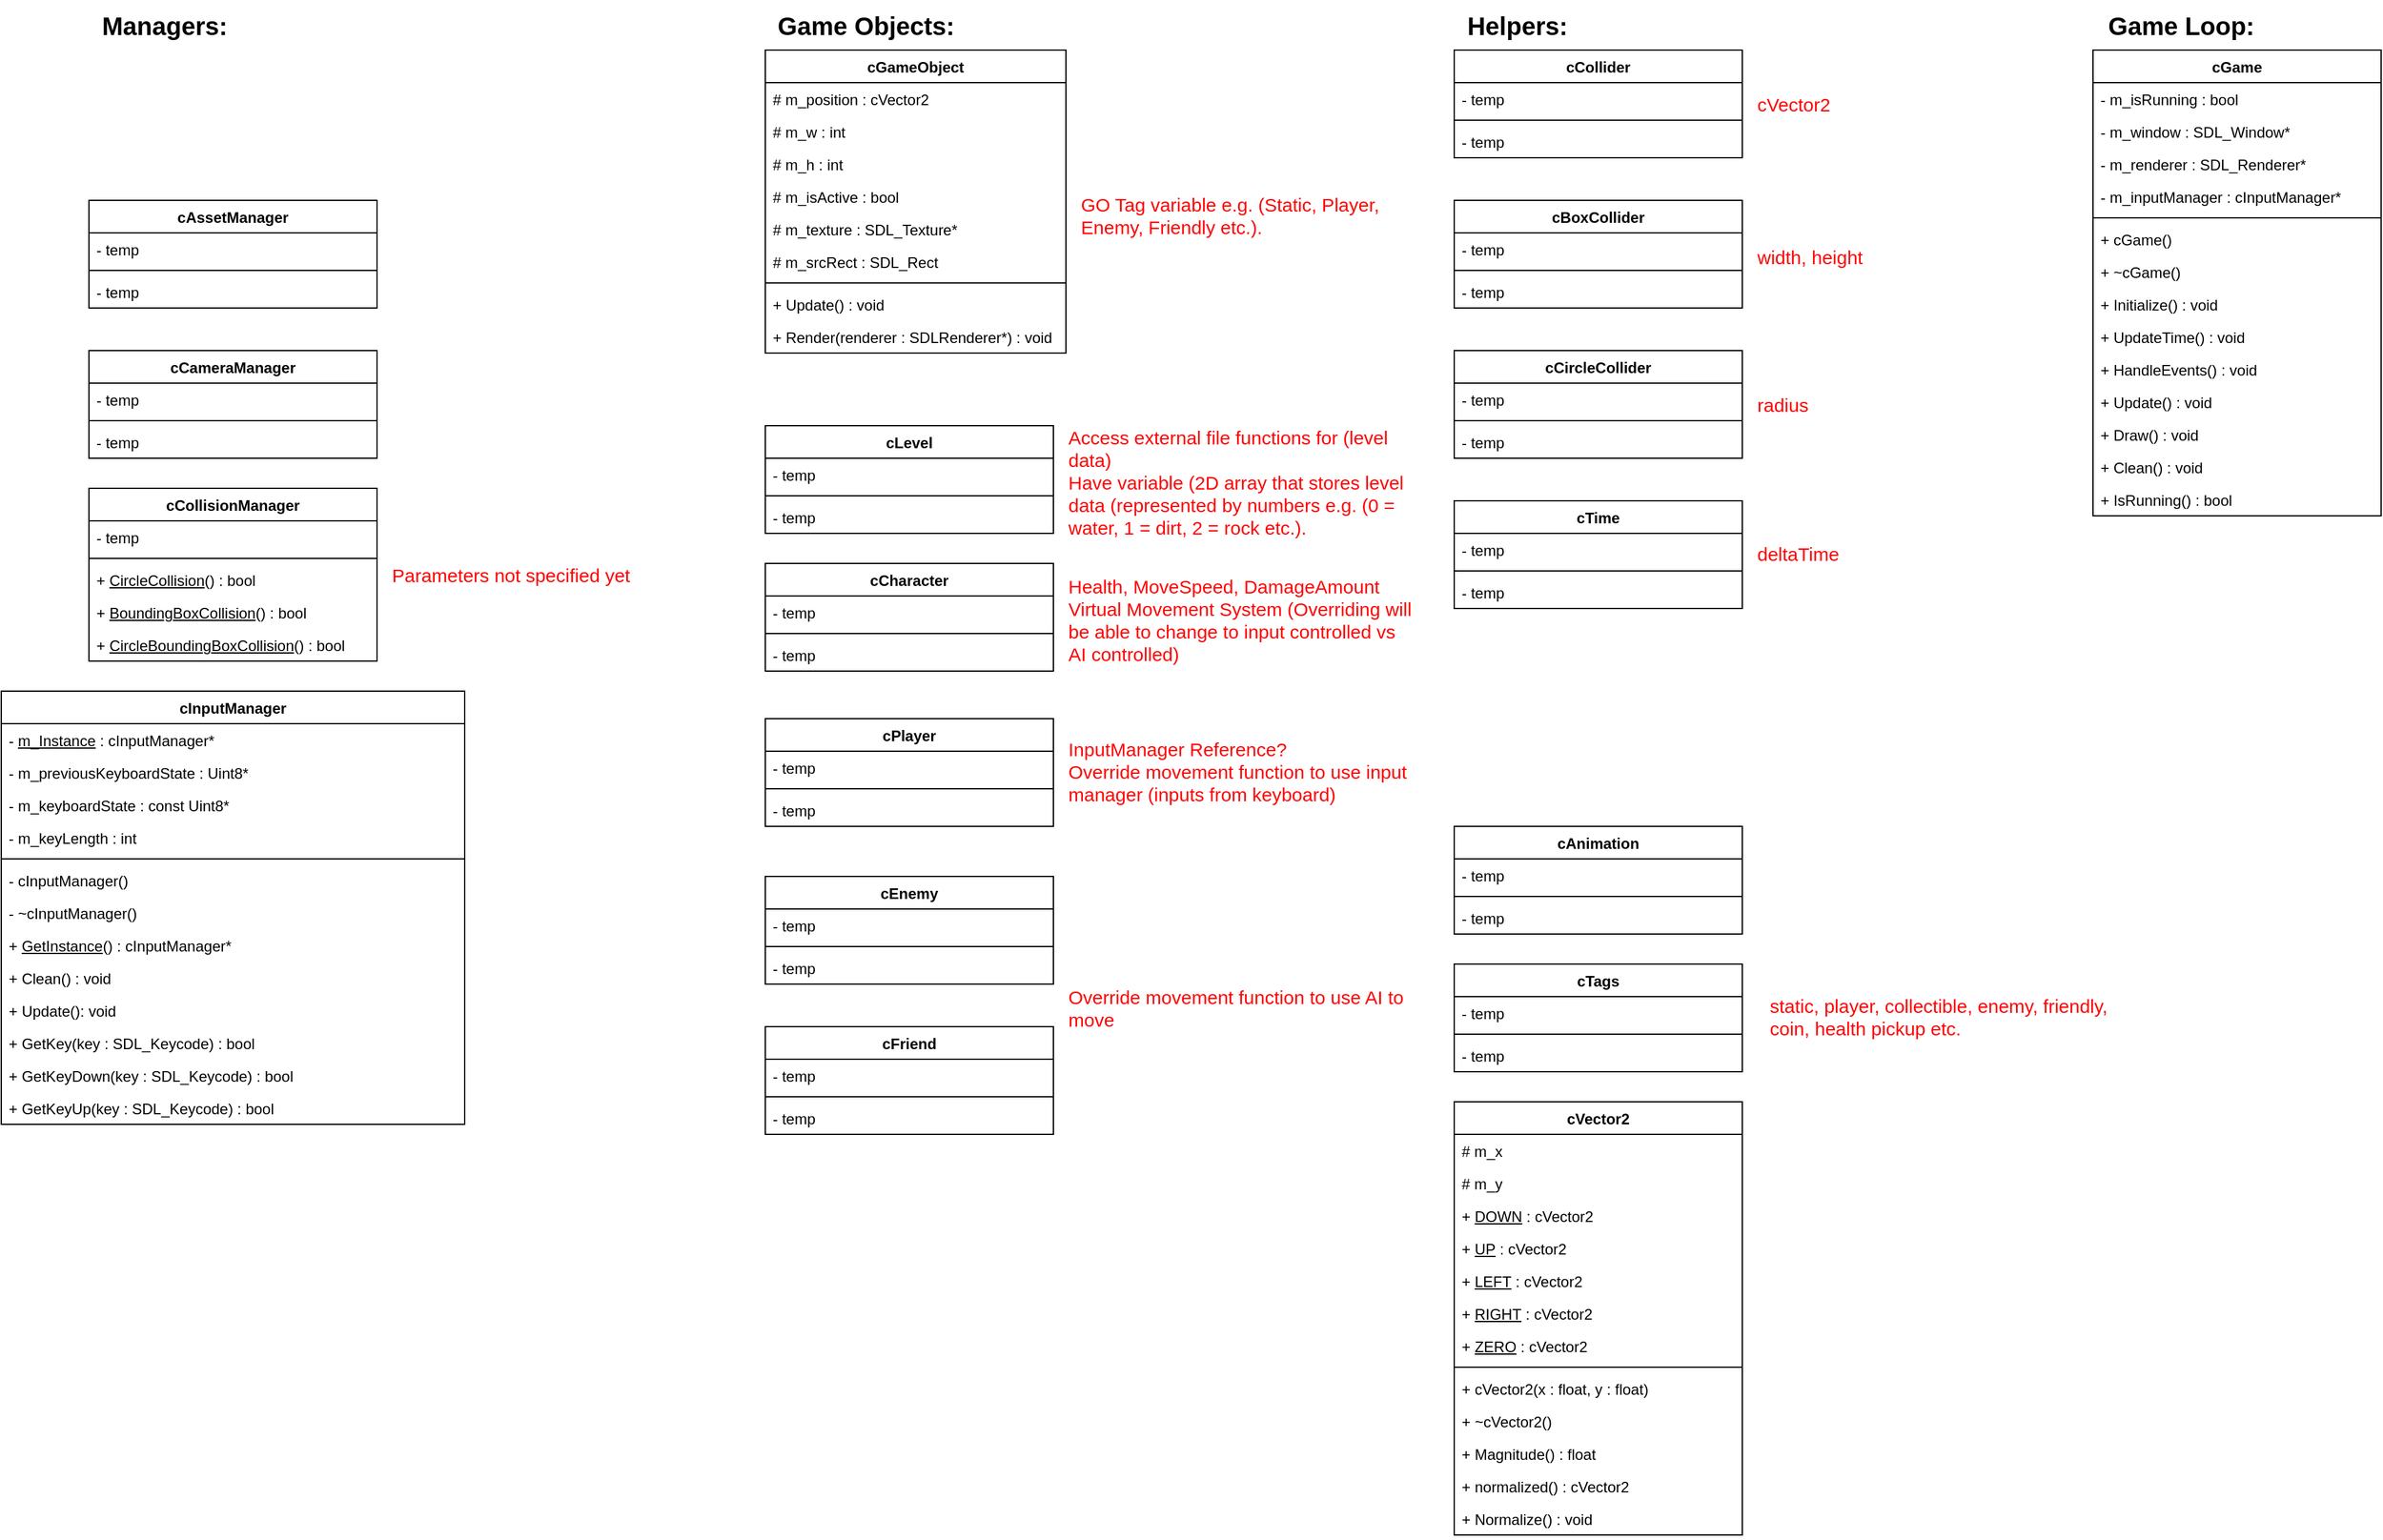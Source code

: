 <mxfile version="22.1.0" type="github">
  <diagram id="1-El4E7-JrEee6S0gWFY" name="Page-1">
    <mxGraphModel dx="1195" dy="663" grid="1" gridSize="10" guides="1" tooltips="1" connect="1" arrows="1" fold="1" page="1" pageScale="1" pageWidth="827" pageHeight="1169" math="0" shadow="0">
      <root>
        <mxCell id="0" />
        <mxCell id="1" parent="0" />
        <mxCell id="ndLOKJd7ozozuO29s9co-1" value="cGame" style="swimlane;fontStyle=1;align=center;verticalAlign=top;childLayout=stackLayout;horizontal=1;startSize=26;horizontalStack=0;resizeParent=1;resizeParentMax=0;resizeLast=0;collapsible=1;marginBottom=0;whiteSpace=wrap;html=1;" parent="1" vertex="1">
          <mxGeometry x="2030" y="720" width="230" height="372" as="geometry" />
        </mxCell>
        <mxCell id="ndLOKJd7ozozuO29s9co-2" value="- m_isRunning : bool" style="text;strokeColor=none;fillColor=none;align=left;verticalAlign=top;spacingLeft=4;spacingRight=4;overflow=hidden;rotatable=0;points=[[0,0.5],[1,0.5]];portConstraint=eastwest;whiteSpace=wrap;html=1;" parent="ndLOKJd7ozozuO29s9co-1" vertex="1">
          <mxGeometry y="26" width="230" height="26" as="geometry" />
        </mxCell>
        <mxCell id="ndLOKJd7ozozuO29s9co-6" value="- m_window : SDL_Window*" style="text;strokeColor=none;fillColor=none;align=left;verticalAlign=top;spacingLeft=4;spacingRight=4;overflow=hidden;rotatable=0;points=[[0,0.5],[1,0.5]];portConstraint=eastwest;whiteSpace=wrap;html=1;" parent="ndLOKJd7ozozuO29s9co-1" vertex="1">
          <mxGeometry y="52" width="230" height="26" as="geometry" />
        </mxCell>
        <mxCell id="sPhPXBdEAtpUB-UTu4pN-1" value="- m_renderer : SDL_Renderer*" style="text;strokeColor=none;fillColor=none;align=left;verticalAlign=top;spacingLeft=4;spacingRight=4;overflow=hidden;rotatable=0;points=[[0,0.5],[1,0.5]];portConstraint=eastwest;whiteSpace=wrap;html=1;" vertex="1" parent="ndLOKJd7ozozuO29s9co-1">
          <mxGeometry y="78" width="230" height="26" as="geometry" />
        </mxCell>
        <mxCell id="ndLOKJd7ozozuO29s9co-7" value="- m_inputManager : cInputManager*" style="text;strokeColor=none;fillColor=none;align=left;verticalAlign=top;spacingLeft=4;spacingRight=4;overflow=hidden;rotatable=0;points=[[0,0.5],[1,0.5]];portConstraint=eastwest;whiteSpace=wrap;html=1;" parent="ndLOKJd7ozozuO29s9co-1" vertex="1">
          <mxGeometry y="104" width="230" height="26" as="geometry" />
        </mxCell>
        <mxCell id="ndLOKJd7ozozuO29s9co-3" value="" style="line;strokeWidth=1;fillColor=none;align=left;verticalAlign=middle;spacingTop=-1;spacingLeft=3;spacingRight=3;rotatable=0;labelPosition=right;points=[];portConstraint=eastwest;strokeColor=inherit;" parent="ndLOKJd7ozozuO29s9co-1" vertex="1">
          <mxGeometry y="130" width="230" height="8" as="geometry" />
        </mxCell>
        <mxCell id="ndLOKJd7ozozuO29s9co-4" value="+ cGame()" style="text;strokeColor=none;fillColor=none;align=left;verticalAlign=top;spacingLeft=4;spacingRight=4;overflow=hidden;rotatable=0;points=[[0,0.5],[1,0.5]];portConstraint=eastwest;whiteSpace=wrap;html=1;" parent="ndLOKJd7ozozuO29s9co-1" vertex="1">
          <mxGeometry y="138" width="230" height="26" as="geometry" />
        </mxCell>
        <mxCell id="ndLOKJd7ozozuO29s9co-8" value="+ ~cGame()" style="text;strokeColor=none;fillColor=none;align=left;verticalAlign=top;spacingLeft=4;spacingRight=4;overflow=hidden;rotatable=0;points=[[0,0.5],[1,0.5]];portConstraint=eastwest;whiteSpace=wrap;html=1;" parent="ndLOKJd7ozozuO29s9co-1" vertex="1">
          <mxGeometry y="164" width="230" height="26" as="geometry" />
        </mxCell>
        <mxCell id="ndLOKJd7ozozuO29s9co-9" value="+ Initialize() : void" style="text;strokeColor=none;fillColor=none;align=left;verticalAlign=top;spacingLeft=4;spacingRight=4;overflow=hidden;rotatable=0;points=[[0,0.5],[1,0.5]];portConstraint=eastwest;whiteSpace=wrap;html=1;" parent="ndLOKJd7ozozuO29s9co-1" vertex="1">
          <mxGeometry y="190" width="230" height="26" as="geometry" />
        </mxCell>
        <mxCell id="ndLOKJd7ozozuO29s9co-34" value="+ UpdateTime() : void" style="text;strokeColor=none;fillColor=none;align=left;verticalAlign=top;spacingLeft=4;spacingRight=4;overflow=hidden;rotatable=0;points=[[0,0.5],[1,0.5]];portConstraint=eastwest;whiteSpace=wrap;html=1;" parent="ndLOKJd7ozozuO29s9co-1" vertex="1">
          <mxGeometry y="216" width="230" height="26" as="geometry" />
        </mxCell>
        <mxCell id="ndLOKJd7ozozuO29s9co-10" value="+ HandleEvents() : void" style="text;strokeColor=none;fillColor=none;align=left;verticalAlign=top;spacingLeft=4;spacingRight=4;overflow=hidden;rotatable=0;points=[[0,0.5],[1,0.5]];portConstraint=eastwest;whiteSpace=wrap;html=1;" parent="ndLOKJd7ozozuO29s9co-1" vertex="1">
          <mxGeometry y="242" width="230" height="26" as="geometry" />
        </mxCell>
        <mxCell id="ndLOKJd7ozozuO29s9co-11" value="+ Update() : void" style="text;strokeColor=none;fillColor=none;align=left;verticalAlign=top;spacingLeft=4;spacingRight=4;overflow=hidden;rotatable=0;points=[[0,0.5],[1,0.5]];portConstraint=eastwest;whiteSpace=wrap;html=1;" parent="ndLOKJd7ozozuO29s9co-1" vertex="1">
          <mxGeometry y="268" width="230" height="26" as="geometry" />
        </mxCell>
        <mxCell id="ndLOKJd7ozozuO29s9co-12" value="+ Draw() : void" style="text;strokeColor=none;fillColor=none;align=left;verticalAlign=top;spacingLeft=4;spacingRight=4;overflow=hidden;rotatable=0;points=[[0,0.5],[1,0.5]];portConstraint=eastwest;whiteSpace=wrap;html=1;" parent="ndLOKJd7ozozuO29s9co-1" vertex="1">
          <mxGeometry y="294" width="230" height="26" as="geometry" />
        </mxCell>
        <mxCell id="ndLOKJd7ozozuO29s9co-14" value="+ Clean() : void" style="text;strokeColor=none;fillColor=none;align=left;verticalAlign=top;spacingLeft=4;spacingRight=4;overflow=hidden;rotatable=0;points=[[0,0.5],[1,0.5]];portConstraint=eastwest;whiteSpace=wrap;html=1;" parent="ndLOKJd7ozozuO29s9co-1" vertex="1">
          <mxGeometry y="320" width="230" height="26" as="geometry" />
        </mxCell>
        <mxCell id="ndLOKJd7ozozuO29s9co-15" value="+ IsRunning() : bool" style="text;strokeColor=none;fillColor=none;align=left;verticalAlign=top;spacingLeft=4;spacingRight=4;overflow=hidden;rotatable=0;points=[[0,0.5],[1,0.5]];portConstraint=eastwest;whiteSpace=wrap;html=1;" parent="ndLOKJd7ozozuO29s9co-1" vertex="1">
          <mxGeometry y="346" width="230" height="26" as="geometry" />
        </mxCell>
        <mxCell id="ndLOKJd7ozozuO29s9co-16" value="cInputManager" style="swimlane;fontStyle=1;align=center;verticalAlign=top;childLayout=stackLayout;horizontal=1;startSize=26;horizontalStack=0;resizeParent=1;resizeParentMax=0;resizeLast=0;collapsible=1;marginBottom=0;whiteSpace=wrap;html=1;" parent="1" vertex="1">
          <mxGeometry x="360" y="1232" width="370" height="346" as="geometry" />
        </mxCell>
        <mxCell id="V_I1Uv3TqYuiJZIdaUTu-5" value="- &lt;u&gt;m_Instance&lt;/u&gt; : cInputManager*" style="text;strokeColor=none;fillColor=none;align=left;verticalAlign=top;spacingLeft=4;spacingRight=4;overflow=hidden;rotatable=0;points=[[0,0.5],[1,0.5]];portConstraint=eastwest;whiteSpace=wrap;html=1;" parent="ndLOKJd7ozozuO29s9co-16" vertex="1">
          <mxGeometry y="26" width="370" height="26" as="geometry" />
        </mxCell>
        <mxCell id="ndLOKJd7ozozuO29s9co-17" value="- m_previousKeyboardState : Uint8*" style="text;strokeColor=none;fillColor=none;align=left;verticalAlign=top;spacingLeft=4;spacingRight=4;overflow=hidden;rotatable=0;points=[[0,0.5],[1,0.5]];portConstraint=eastwest;whiteSpace=wrap;html=1;" parent="ndLOKJd7ozozuO29s9co-16" vertex="1">
          <mxGeometry y="52" width="370" height="26" as="geometry" />
        </mxCell>
        <mxCell id="V_I1Uv3TqYuiJZIdaUTu-6" value="- m_keyboardState : const Uint8*" style="text;strokeColor=none;fillColor=none;align=left;verticalAlign=top;spacingLeft=4;spacingRight=4;overflow=hidden;rotatable=0;points=[[0,0.5],[1,0.5]];portConstraint=eastwest;whiteSpace=wrap;html=1;" parent="ndLOKJd7ozozuO29s9co-16" vertex="1">
          <mxGeometry y="78" width="370" height="26" as="geometry" />
        </mxCell>
        <mxCell id="V_I1Uv3TqYuiJZIdaUTu-7" value="- m_keyLength : int" style="text;strokeColor=none;fillColor=none;align=left;verticalAlign=top;spacingLeft=4;spacingRight=4;overflow=hidden;rotatable=0;points=[[0,0.5],[1,0.5]];portConstraint=eastwest;whiteSpace=wrap;html=1;" parent="ndLOKJd7ozozuO29s9co-16" vertex="1">
          <mxGeometry y="104" width="370" height="26" as="geometry" />
        </mxCell>
        <mxCell id="ndLOKJd7ozozuO29s9co-20" value="" style="line;strokeWidth=1;fillColor=none;align=left;verticalAlign=middle;spacingTop=-1;spacingLeft=3;spacingRight=3;rotatable=0;labelPosition=right;points=[];portConstraint=eastwest;strokeColor=inherit;" parent="ndLOKJd7ozozuO29s9co-16" vertex="1">
          <mxGeometry y="130" width="370" height="8" as="geometry" />
        </mxCell>
        <mxCell id="sPhPXBdEAtpUB-UTu4pN-11" value="- cInputManager()" style="text;strokeColor=none;fillColor=none;align=left;verticalAlign=top;spacingLeft=4;spacingRight=4;overflow=hidden;rotatable=0;points=[[0,0.5],[1,0.5]];portConstraint=eastwest;whiteSpace=wrap;html=1;" vertex="1" parent="ndLOKJd7ozozuO29s9co-16">
          <mxGeometry y="138" width="370" height="26" as="geometry" />
        </mxCell>
        <mxCell id="sPhPXBdEAtpUB-UTu4pN-12" value="- ~cInputManager()" style="text;strokeColor=none;fillColor=none;align=left;verticalAlign=top;spacingLeft=4;spacingRight=4;overflow=hidden;rotatable=0;points=[[0,0.5],[1,0.5]];portConstraint=eastwest;whiteSpace=wrap;html=1;" vertex="1" parent="ndLOKJd7ozozuO29s9co-16">
          <mxGeometry y="164" width="370" height="26" as="geometry" />
        </mxCell>
        <mxCell id="sPhPXBdEAtpUB-UTu4pN-13" value="+ &lt;u&gt;GetInstance&lt;/u&gt;() : cInputManager*" style="text;strokeColor=none;fillColor=none;align=left;verticalAlign=top;spacingLeft=4;spacingRight=4;overflow=hidden;rotatable=0;points=[[0,0.5],[1,0.5]];portConstraint=eastwest;whiteSpace=wrap;html=1;" vertex="1" parent="ndLOKJd7ozozuO29s9co-16">
          <mxGeometry y="190" width="370" height="26" as="geometry" />
        </mxCell>
        <mxCell id="ndLOKJd7ozozuO29s9co-21" value="+ Clean() : void" style="text;strokeColor=none;fillColor=none;align=left;verticalAlign=top;spacingLeft=4;spacingRight=4;overflow=hidden;rotatable=0;points=[[0,0.5],[1,0.5]];portConstraint=eastwest;whiteSpace=wrap;html=1;" parent="ndLOKJd7ozozuO29s9co-16" vertex="1">
          <mxGeometry y="216" width="370" height="26" as="geometry" />
        </mxCell>
        <mxCell id="V_I1Uv3TqYuiJZIdaUTu-1" value="+ Update(): void" style="text;strokeColor=none;fillColor=none;align=left;verticalAlign=top;spacingLeft=4;spacingRight=4;overflow=hidden;rotatable=0;points=[[0,0.5],[1,0.5]];portConstraint=eastwest;whiteSpace=wrap;html=1;" parent="ndLOKJd7ozozuO29s9co-16" vertex="1">
          <mxGeometry y="242" width="370" height="26" as="geometry" />
        </mxCell>
        <mxCell id="V_I1Uv3TqYuiJZIdaUTu-2" value="+ GetKey(key : SDL_Keycode) : bool" style="text;strokeColor=none;fillColor=none;align=left;verticalAlign=top;spacingLeft=4;spacingRight=4;overflow=hidden;rotatable=0;points=[[0,0.5],[1,0.5]];portConstraint=eastwest;whiteSpace=wrap;html=1;" parent="ndLOKJd7ozozuO29s9co-16" vertex="1">
          <mxGeometry y="268" width="370" height="26" as="geometry" />
        </mxCell>
        <mxCell id="V_I1Uv3TqYuiJZIdaUTu-3" value="+ GetKeyDown(key : SDL_Keycode) : bool" style="text;strokeColor=none;fillColor=none;align=left;verticalAlign=top;spacingLeft=4;spacingRight=4;overflow=hidden;rotatable=0;points=[[0,0.5],[1,0.5]];portConstraint=eastwest;whiteSpace=wrap;html=1;" parent="ndLOKJd7ozozuO29s9co-16" vertex="1">
          <mxGeometry y="294" width="370" height="26" as="geometry" />
        </mxCell>
        <mxCell id="V_I1Uv3TqYuiJZIdaUTu-4" value="+ GetKeyUp(key : SDL_Keycode) : bool" style="text;strokeColor=none;fillColor=none;align=left;verticalAlign=top;spacingLeft=4;spacingRight=4;overflow=hidden;rotatable=0;points=[[0,0.5],[1,0.5]];portConstraint=eastwest;whiteSpace=wrap;html=1;" parent="ndLOKJd7ozozuO29s9co-16" vertex="1">
          <mxGeometry y="320" width="370" height="26" as="geometry" />
        </mxCell>
        <mxCell id="ndLOKJd7ozozuO29s9co-36" value="cLevel" style="swimlane;fontStyle=1;align=center;verticalAlign=top;childLayout=stackLayout;horizontal=1;startSize=26;horizontalStack=0;resizeParent=1;resizeParentMax=0;resizeLast=0;collapsible=1;marginBottom=0;whiteSpace=wrap;html=1;" parent="1" vertex="1">
          <mxGeometry x="970" y="1020" width="230" height="86" as="geometry" />
        </mxCell>
        <mxCell id="ndLOKJd7ozozuO29s9co-37" value="- temp" style="text;strokeColor=none;fillColor=none;align=left;verticalAlign=top;spacingLeft=4;spacingRight=4;overflow=hidden;rotatable=0;points=[[0,0.5],[1,0.5]];portConstraint=eastwest;whiteSpace=wrap;html=1;" parent="ndLOKJd7ozozuO29s9co-36" vertex="1">
          <mxGeometry y="26" width="230" height="26" as="geometry" />
        </mxCell>
        <mxCell id="ndLOKJd7ozozuO29s9co-38" value="" style="line;strokeWidth=1;fillColor=none;align=left;verticalAlign=middle;spacingTop=-1;spacingLeft=3;spacingRight=3;rotatable=0;labelPosition=right;points=[];portConstraint=eastwest;strokeColor=inherit;" parent="ndLOKJd7ozozuO29s9co-36" vertex="1">
          <mxGeometry y="52" width="230" height="8" as="geometry" />
        </mxCell>
        <mxCell id="ndLOKJd7ozozuO29s9co-39" value="- temp" style="text;strokeColor=none;fillColor=none;align=left;verticalAlign=top;spacingLeft=4;spacingRight=4;overflow=hidden;rotatable=0;points=[[0,0.5],[1,0.5]];portConstraint=eastwest;whiteSpace=wrap;html=1;" parent="ndLOKJd7ozozuO29s9co-36" vertex="1">
          <mxGeometry y="60" width="230" height="26" as="geometry" />
        </mxCell>
        <mxCell id="ndLOKJd7ozozuO29s9co-40" value="cTime" style="swimlane;fontStyle=1;align=center;verticalAlign=top;childLayout=stackLayout;horizontal=1;startSize=26;horizontalStack=0;resizeParent=1;resizeParentMax=0;resizeLast=0;collapsible=1;marginBottom=0;whiteSpace=wrap;html=1;" parent="1" vertex="1">
          <mxGeometry x="1520" y="1080" width="230" height="86" as="geometry" />
        </mxCell>
        <mxCell id="ndLOKJd7ozozuO29s9co-41" value="- temp" style="text;strokeColor=none;fillColor=none;align=left;verticalAlign=top;spacingLeft=4;spacingRight=4;overflow=hidden;rotatable=0;points=[[0,0.5],[1,0.5]];portConstraint=eastwest;whiteSpace=wrap;html=1;" parent="ndLOKJd7ozozuO29s9co-40" vertex="1">
          <mxGeometry y="26" width="230" height="26" as="geometry" />
        </mxCell>
        <mxCell id="ndLOKJd7ozozuO29s9co-42" value="" style="line;strokeWidth=1;fillColor=none;align=left;verticalAlign=middle;spacingTop=-1;spacingLeft=3;spacingRight=3;rotatable=0;labelPosition=right;points=[];portConstraint=eastwest;strokeColor=inherit;" parent="ndLOKJd7ozozuO29s9co-40" vertex="1">
          <mxGeometry y="52" width="230" height="8" as="geometry" />
        </mxCell>
        <mxCell id="ndLOKJd7ozozuO29s9co-43" value="- temp" style="text;strokeColor=none;fillColor=none;align=left;verticalAlign=top;spacingLeft=4;spacingRight=4;overflow=hidden;rotatable=0;points=[[0,0.5],[1,0.5]];portConstraint=eastwest;whiteSpace=wrap;html=1;" parent="ndLOKJd7ozozuO29s9co-40" vertex="1">
          <mxGeometry y="60" width="230" height="26" as="geometry" />
        </mxCell>
        <mxCell id="ndLOKJd7ozozuO29s9co-44" value="cCollider" style="swimlane;fontStyle=1;align=center;verticalAlign=top;childLayout=stackLayout;horizontal=1;startSize=26;horizontalStack=0;resizeParent=1;resizeParentMax=0;resizeLast=0;collapsible=1;marginBottom=0;whiteSpace=wrap;html=1;" parent="1" vertex="1">
          <mxGeometry x="1520" y="720" width="230" height="86" as="geometry" />
        </mxCell>
        <mxCell id="ndLOKJd7ozozuO29s9co-45" value="- temp" style="text;strokeColor=none;fillColor=none;align=left;verticalAlign=top;spacingLeft=4;spacingRight=4;overflow=hidden;rotatable=0;points=[[0,0.5],[1,0.5]];portConstraint=eastwest;whiteSpace=wrap;html=1;" parent="ndLOKJd7ozozuO29s9co-44" vertex="1">
          <mxGeometry y="26" width="230" height="26" as="geometry" />
        </mxCell>
        <mxCell id="ndLOKJd7ozozuO29s9co-46" value="" style="line;strokeWidth=1;fillColor=none;align=left;verticalAlign=middle;spacingTop=-1;spacingLeft=3;spacingRight=3;rotatable=0;labelPosition=right;points=[];portConstraint=eastwest;strokeColor=inherit;" parent="ndLOKJd7ozozuO29s9co-44" vertex="1">
          <mxGeometry y="52" width="230" height="8" as="geometry" />
        </mxCell>
        <mxCell id="ndLOKJd7ozozuO29s9co-47" value="- temp" style="text;strokeColor=none;fillColor=none;align=left;verticalAlign=top;spacingLeft=4;spacingRight=4;overflow=hidden;rotatable=0;points=[[0,0.5],[1,0.5]];portConstraint=eastwest;whiteSpace=wrap;html=1;" parent="ndLOKJd7ozozuO29s9co-44" vertex="1">
          <mxGeometry y="60" width="230" height="26" as="geometry" />
        </mxCell>
        <mxCell id="ndLOKJd7ozozuO29s9co-48" value="cCircleCollider" style="swimlane;fontStyle=1;align=center;verticalAlign=top;childLayout=stackLayout;horizontal=1;startSize=26;horizontalStack=0;resizeParent=1;resizeParentMax=0;resizeLast=0;collapsible=1;marginBottom=0;whiteSpace=wrap;html=1;" parent="1" vertex="1">
          <mxGeometry x="1520" y="960" width="230" height="86" as="geometry" />
        </mxCell>
        <mxCell id="ndLOKJd7ozozuO29s9co-49" value="- temp" style="text;strokeColor=none;fillColor=none;align=left;verticalAlign=top;spacingLeft=4;spacingRight=4;overflow=hidden;rotatable=0;points=[[0,0.5],[1,0.5]];portConstraint=eastwest;whiteSpace=wrap;html=1;" parent="ndLOKJd7ozozuO29s9co-48" vertex="1">
          <mxGeometry y="26" width="230" height="26" as="geometry" />
        </mxCell>
        <mxCell id="ndLOKJd7ozozuO29s9co-50" value="" style="line;strokeWidth=1;fillColor=none;align=left;verticalAlign=middle;spacingTop=-1;spacingLeft=3;spacingRight=3;rotatable=0;labelPosition=right;points=[];portConstraint=eastwest;strokeColor=inherit;" parent="ndLOKJd7ozozuO29s9co-48" vertex="1">
          <mxGeometry y="52" width="230" height="8" as="geometry" />
        </mxCell>
        <mxCell id="ndLOKJd7ozozuO29s9co-51" value="- temp" style="text;strokeColor=none;fillColor=none;align=left;verticalAlign=top;spacingLeft=4;spacingRight=4;overflow=hidden;rotatable=0;points=[[0,0.5],[1,0.5]];portConstraint=eastwest;whiteSpace=wrap;html=1;" parent="ndLOKJd7ozozuO29s9co-48" vertex="1">
          <mxGeometry y="60" width="230" height="26" as="geometry" />
        </mxCell>
        <mxCell id="ndLOKJd7ozozuO29s9co-52" value="cBoxCollider" style="swimlane;fontStyle=1;align=center;verticalAlign=top;childLayout=stackLayout;horizontal=1;startSize=26;horizontalStack=0;resizeParent=1;resizeParentMax=0;resizeLast=0;collapsible=1;marginBottom=0;whiteSpace=wrap;html=1;" parent="1" vertex="1">
          <mxGeometry x="1520" y="840" width="230" height="86" as="geometry" />
        </mxCell>
        <mxCell id="ndLOKJd7ozozuO29s9co-53" value="- temp" style="text;strokeColor=none;fillColor=none;align=left;verticalAlign=top;spacingLeft=4;spacingRight=4;overflow=hidden;rotatable=0;points=[[0,0.5],[1,0.5]];portConstraint=eastwest;whiteSpace=wrap;html=1;" parent="ndLOKJd7ozozuO29s9co-52" vertex="1">
          <mxGeometry y="26" width="230" height="26" as="geometry" />
        </mxCell>
        <mxCell id="ndLOKJd7ozozuO29s9co-54" value="" style="line;strokeWidth=1;fillColor=none;align=left;verticalAlign=middle;spacingTop=-1;spacingLeft=3;spacingRight=3;rotatable=0;labelPosition=right;points=[];portConstraint=eastwest;strokeColor=inherit;" parent="ndLOKJd7ozozuO29s9co-52" vertex="1">
          <mxGeometry y="52" width="230" height="8" as="geometry" />
        </mxCell>
        <mxCell id="ndLOKJd7ozozuO29s9co-55" value="- temp" style="text;strokeColor=none;fillColor=none;align=left;verticalAlign=top;spacingLeft=4;spacingRight=4;overflow=hidden;rotatable=0;points=[[0,0.5],[1,0.5]];portConstraint=eastwest;whiteSpace=wrap;html=1;" parent="ndLOKJd7ozozuO29s9co-52" vertex="1">
          <mxGeometry y="60" width="230" height="26" as="geometry" />
        </mxCell>
        <mxCell id="ndLOKJd7ozozuO29s9co-56" value="cGameObject" style="swimlane;fontStyle=1;align=center;verticalAlign=top;childLayout=stackLayout;horizontal=1;startSize=26;horizontalStack=0;resizeParent=1;resizeParentMax=0;resizeLast=0;collapsible=1;marginBottom=0;" parent="1" vertex="1">
          <mxGeometry x="970" y="720" width="240" height="242" as="geometry" />
        </mxCell>
        <mxCell id="ndLOKJd7ozozuO29s9co-57" value="# m_position : cVector2" style="text;strokeColor=none;fillColor=none;align=left;verticalAlign=top;spacingLeft=4;spacingRight=4;overflow=hidden;rotatable=0;points=[[0,0.5],[1,0.5]];portConstraint=eastwest;" parent="ndLOKJd7ozozuO29s9co-56" vertex="1">
          <mxGeometry y="26" width="240" height="26" as="geometry" />
        </mxCell>
        <mxCell id="ndLOKJd7ozozuO29s9co-59" value="# m_w : int" style="text;strokeColor=none;fillColor=none;align=left;verticalAlign=top;spacingLeft=4;spacingRight=4;overflow=hidden;rotatable=0;points=[[0,0.5],[1,0.5]];portConstraint=eastwest;" parent="ndLOKJd7ozozuO29s9co-56" vertex="1">
          <mxGeometry y="52" width="240" height="26" as="geometry" />
        </mxCell>
        <mxCell id="ndLOKJd7ozozuO29s9co-60" value="# m_h : int" style="text;strokeColor=none;fillColor=none;align=left;verticalAlign=top;spacingLeft=4;spacingRight=4;overflow=hidden;rotatable=0;points=[[0,0.5],[1,0.5]];portConstraint=eastwest;" parent="ndLOKJd7ozozuO29s9co-56" vertex="1">
          <mxGeometry y="78" width="240" height="26" as="geometry" />
        </mxCell>
        <mxCell id="ndLOKJd7ozozuO29s9co-61" value="# m_isActive : bool" style="text;strokeColor=none;fillColor=none;align=left;verticalAlign=top;spacingLeft=4;spacingRight=4;overflow=hidden;rotatable=0;points=[[0,0.5],[1,0.5]];portConstraint=eastwest;" parent="ndLOKJd7ozozuO29s9co-56" vertex="1">
          <mxGeometry y="104" width="240" height="26" as="geometry" />
        </mxCell>
        <mxCell id="ndLOKJd7ozozuO29s9co-62" value="# m_texture : SDL_Texture*" style="text;strokeColor=none;fillColor=none;align=left;verticalAlign=top;spacingLeft=4;spacingRight=4;overflow=hidden;rotatable=0;points=[[0,0.5],[1,0.5]];portConstraint=eastwest;" parent="ndLOKJd7ozozuO29s9co-56" vertex="1">
          <mxGeometry y="130" width="240" height="26" as="geometry" />
        </mxCell>
        <mxCell id="ndLOKJd7ozozuO29s9co-64" value="# m_srcRect : SDL_Rect" style="text;strokeColor=none;fillColor=none;align=left;verticalAlign=top;spacingLeft=4;spacingRight=4;overflow=hidden;rotatable=0;points=[[0,0.5],[1,0.5]];portConstraint=eastwest;" parent="ndLOKJd7ozozuO29s9co-56" vertex="1">
          <mxGeometry y="156" width="240" height="26" as="geometry" />
        </mxCell>
        <mxCell id="ndLOKJd7ozozuO29s9co-66" value="" style="line;strokeWidth=1;fillColor=none;align=left;verticalAlign=middle;spacingTop=-1;spacingLeft=3;spacingRight=3;rotatable=0;labelPosition=right;points=[];portConstraint=eastwest;" parent="ndLOKJd7ozozuO29s9co-56" vertex="1">
          <mxGeometry y="182" width="240" height="8" as="geometry" />
        </mxCell>
        <mxCell id="ndLOKJd7ozozuO29s9co-68" value="+ Update() : void" style="text;strokeColor=none;fillColor=none;align=left;verticalAlign=top;spacingLeft=4;spacingRight=4;overflow=hidden;rotatable=0;points=[[0,0.5],[1,0.5]];portConstraint=eastwest;" parent="ndLOKJd7ozozuO29s9co-56" vertex="1">
          <mxGeometry y="190" width="240" height="26" as="geometry" />
        </mxCell>
        <mxCell id="ndLOKJd7ozozuO29s9co-69" value="+ Render(renderer : SDLRenderer*) : void" style="text;strokeColor=none;fillColor=none;align=left;verticalAlign=top;spacingLeft=4;spacingRight=4;overflow=hidden;rotatable=0;points=[[0,0.5],[1,0.5]];portConstraint=eastwest;" parent="ndLOKJd7ozozuO29s9co-56" vertex="1">
          <mxGeometry y="216" width="240" height="26" as="geometry" />
        </mxCell>
        <mxCell id="ndLOKJd7ozozuO29s9co-71" value="cAssetManager" style="swimlane;fontStyle=1;align=center;verticalAlign=top;childLayout=stackLayout;horizontal=1;startSize=26;horizontalStack=0;resizeParent=1;resizeParentMax=0;resizeLast=0;collapsible=1;marginBottom=0;whiteSpace=wrap;html=1;" parent="1" vertex="1">
          <mxGeometry x="430" y="840" width="230" height="86" as="geometry" />
        </mxCell>
        <mxCell id="ndLOKJd7ozozuO29s9co-72" value="- temp" style="text;strokeColor=none;fillColor=none;align=left;verticalAlign=top;spacingLeft=4;spacingRight=4;overflow=hidden;rotatable=0;points=[[0,0.5],[1,0.5]];portConstraint=eastwest;whiteSpace=wrap;html=1;" parent="ndLOKJd7ozozuO29s9co-71" vertex="1">
          <mxGeometry y="26" width="230" height="26" as="geometry" />
        </mxCell>
        <mxCell id="ndLOKJd7ozozuO29s9co-73" value="" style="line;strokeWidth=1;fillColor=none;align=left;verticalAlign=middle;spacingTop=-1;spacingLeft=3;spacingRight=3;rotatable=0;labelPosition=right;points=[];portConstraint=eastwest;strokeColor=inherit;" parent="ndLOKJd7ozozuO29s9co-71" vertex="1">
          <mxGeometry y="52" width="230" height="8" as="geometry" />
        </mxCell>
        <mxCell id="ndLOKJd7ozozuO29s9co-74" value="- temp" style="text;strokeColor=none;fillColor=none;align=left;verticalAlign=top;spacingLeft=4;spacingRight=4;overflow=hidden;rotatable=0;points=[[0,0.5],[1,0.5]];portConstraint=eastwest;whiteSpace=wrap;html=1;" parent="ndLOKJd7ozozuO29s9co-71" vertex="1">
          <mxGeometry y="60" width="230" height="26" as="geometry" />
        </mxCell>
        <mxCell id="ndLOKJd7ozozuO29s9co-75" value="cPlayer" style="swimlane;fontStyle=1;align=center;verticalAlign=top;childLayout=stackLayout;horizontal=1;startSize=26;horizontalStack=0;resizeParent=1;resizeParentMax=0;resizeLast=0;collapsible=1;marginBottom=0;whiteSpace=wrap;html=1;" parent="1" vertex="1">
          <mxGeometry x="970" y="1254" width="230" height="86" as="geometry" />
        </mxCell>
        <mxCell id="ndLOKJd7ozozuO29s9co-76" value="- temp" style="text;strokeColor=none;fillColor=none;align=left;verticalAlign=top;spacingLeft=4;spacingRight=4;overflow=hidden;rotatable=0;points=[[0,0.5],[1,0.5]];portConstraint=eastwest;whiteSpace=wrap;html=1;" parent="ndLOKJd7ozozuO29s9co-75" vertex="1">
          <mxGeometry y="26" width="230" height="26" as="geometry" />
        </mxCell>
        <mxCell id="ndLOKJd7ozozuO29s9co-77" value="" style="line;strokeWidth=1;fillColor=none;align=left;verticalAlign=middle;spacingTop=-1;spacingLeft=3;spacingRight=3;rotatable=0;labelPosition=right;points=[];portConstraint=eastwest;strokeColor=inherit;" parent="ndLOKJd7ozozuO29s9co-75" vertex="1">
          <mxGeometry y="52" width="230" height="8" as="geometry" />
        </mxCell>
        <mxCell id="ndLOKJd7ozozuO29s9co-78" value="- temp" style="text;strokeColor=none;fillColor=none;align=left;verticalAlign=top;spacingLeft=4;spacingRight=4;overflow=hidden;rotatable=0;points=[[0,0.5],[1,0.5]];portConstraint=eastwest;whiteSpace=wrap;html=1;" parent="ndLOKJd7ozozuO29s9co-75" vertex="1">
          <mxGeometry y="60" width="230" height="26" as="geometry" />
        </mxCell>
        <mxCell id="ndLOKJd7ozozuO29s9co-79" value="cCharacter" style="swimlane;fontStyle=1;align=center;verticalAlign=top;childLayout=stackLayout;horizontal=1;startSize=26;horizontalStack=0;resizeParent=1;resizeParentMax=0;resizeLast=0;collapsible=1;marginBottom=0;whiteSpace=wrap;html=1;" parent="1" vertex="1">
          <mxGeometry x="970" y="1130" width="230" height="86" as="geometry" />
        </mxCell>
        <mxCell id="ndLOKJd7ozozuO29s9co-80" value="- temp" style="text;strokeColor=none;fillColor=none;align=left;verticalAlign=top;spacingLeft=4;spacingRight=4;overflow=hidden;rotatable=0;points=[[0,0.5],[1,0.5]];portConstraint=eastwest;whiteSpace=wrap;html=1;" parent="ndLOKJd7ozozuO29s9co-79" vertex="1">
          <mxGeometry y="26" width="230" height="26" as="geometry" />
        </mxCell>
        <mxCell id="ndLOKJd7ozozuO29s9co-81" value="" style="line;strokeWidth=1;fillColor=none;align=left;verticalAlign=middle;spacingTop=-1;spacingLeft=3;spacingRight=3;rotatable=0;labelPosition=right;points=[];portConstraint=eastwest;strokeColor=inherit;" parent="ndLOKJd7ozozuO29s9co-79" vertex="1">
          <mxGeometry y="52" width="230" height="8" as="geometry" />
        </mxCell>
        <mxCell id="ndLOKJd7ozozuO29s9co-82" value="- temp" style="text;strokeColor=none;fillColor=none;align=left;verticalAlign=top;spacingLeft=4;spacingRight=4;overflow=hidden;rotatable=0;points=[[0,0.5],[1,0.5]];portConstraint=eastwest;whiteSpace=wrap;html=1;" parent="ndLOKJd7ozozuO29s9co-79" vertex="1">
          <mxGeometry y="60" width="230" height="26" as="geometry" />
        </mxCell>
        <mxCell id="ndLOKJd7ozozuO29s9co-83" value="cEnemy" style="swimlane;fontStyle=1;align=center;verticalAlign=top;childLayout=stackLayout;horizontal=1;startSize=26;horizontalStack=0;resizeParent=1;resizeParentMax=0;resizeLast=0;collapsible=1;marginBottom=0;whiteSpace=wrap;html=1;" parent="1" vertex="1">
          <mxGeometry x="970" y="1380" width="230" height="86" as="geometry" />
        </mxCell>
        <mxCell id="ndLOKJd7ozozuO29s9co-84" value="- temp" style="text;strokeColor=none;fillColor=none;align=left;verticalAlign=top;spacingLeft=4;spacingRight=4;overflow=hidden;rotatable=0;points=[[0,0.5],[1,0.5]];portConstraint=eastwest;whiteSpace=wrap;html=1;" parent="ndLOKJd7ozozuO29s9co-83" vertex="1">
          <mxGeometry y="26" width="230" height="26" as="geometry" />
        </mxCell>
        <mxCell id="ndLOKJd7ozozuO29s9co-85" value="" style="line;strokeWidth=1;fillColor=none;align=left;verticalAlign=middle;spacingTop=-1;spacingLeft=3;spacingRight=3;rotatable=0;labelPosition=right;points=[];portConstraint=eastwest;strokeColor=inherit;" parent="ndLOKJd7ozozuO29s9co-83" vertex="1">
          <mxGeometry y="52" width="230" height="8" as="geometry" />
        </mxCell>
        <mxCell id="ndLOKJd7ozozuO29s9co-86" value="- temp" style="text;strokeColor=none;fillColor=none;align=left;verticalAlign=top;spacingLeft=4;spacingRight=4;overflow=hidden;rotatable=0;points=[[0,0.5],[1,0.5]];portConstraint=eastwest;whiteSpace=wrap;html=1;" parent="ndLOKJd7ozozuO29s9co-83" vertex="1">
          <mxGeometry y="60" width="230" height="26" as="geometry" />
        </mxCell>
        <mxCell id="ndLOKJd7ozozuO29s9co-87" value="cFriend" style="swimlane;fontStyle=1;align=center;verticalAlign=top;childLayout=stackLayout;horizontal=1;startSize=26;horizontalStack=0;resizeParent=1;resizeParentMax=0;resizeLast=0;collapsible=1;marginBottom=0;whiteSpace=wrap;html=1;" parent="1" vertex="1">
          <mxGeometry x="970" y="1500" width="230" height="86" as="geometry" />
        </mxCell>
        <mxCell id="ndLOKJd7ozozuO29s9co-88" value="- temp" style="text;strokeColor=none;fillColor=none;align=left;verticalAlign=top;spacingLeft=4;spacingRight=4;overflow=hidden;rotatable=0;points=[[0,0.5],[1,0.5]];portConstraint=eastwest;whiteSpace=wrap;html=1;" parent="ndLOKJd7ozozuO29s9co-87" vertex="1">
          <mxGeometry y="26" width="230" height="26" as="geometry" />
        </mxCell>
        <mxCell id="ndLOKJd7ozozuO29s9co-89" value="" style="line;strokeWidth=1;fillColor=none;align=left;verticalAlign=middle;spacingTop=-1;spacingLeft=3;spacingRight=3;rotatable=0;labelPosition=right;points=[];portConstraint=eastwest;strokeColor=inherit;" parent="ndLOKJd7ozozuO29s9co-87" vertex="1">
          <mxGeometry y="52" width="230" height="8" as="geometry" />
        </mxCell>
        <mxCell id="ndLOKJd7ozozuO29s9co-90" value="- temp" style="text;strokeColor=none;fillColor=none;align=left;verticalAlign=top;spacingLeft=4;spacingRight=4;overflow=hidden;rotatable=0;points=[[0,0.5],[1,0.5]];portConstraint=eastwest;whiteSpace=wrap;html=1;" parent="ndLOKJd7ozozuO29s9co-87" vertex="1">
          <mxGeometry y="60" width="230" height="26" as="geometry" />
        </mxCell>
        <mxCell id="ndLOKJd7ozozuO29s9co-91" value="&lt;font style=&quot;font-size: 20px;&quot;&gt;&lt;b&gt;Managers:&lt;/b&gt;&lt;/font&gt;" style="text;html=1;align=center;verticalAlign=middle;resizable=0;points=[];autosize=1;strokeColor=none;fillColor=none;" parent="1" vertex="1">
          <mxGeometry x="430" y="680" width="120" height="40" as="geometry" />
        </mxCell>
        <mxCell id="ndLOKJd7ozozuO29s9co-92" value="&lt;font style=&quot;font-size: 20px;&quot;&gt;&lt;b&gt;Game Objects:&lt;/b&gt;&lt;/font&gt;" style="text;html=1;align=center;verticalAlign=middle;resizable=0;points=[];autosize=1;strokeColor=none;fillColor=none;" parent="1" vertex="1">
          <mxGeometry x="970" y="680" width="160" height="40" as="geometry" />
        </mxCell>
        <mxCell id="ndLOKJd7ozozuO29s9co-93" value="&lt;font style=&quot;font-size: 20px;&quot;&gt;&lt;b&gt;Helpers:&lt;/b&gt;&lt;/font&gt;" style="text;html=1;align=center;verticalAlign=middle;resizable=0;points=[];autosize=1;strokeColor=none;fillColor=none;" parent="1" vertex="1">
          <mxGeometry x="1520" y="680" width="100" height="40" as="geometry" />
        </mxCell>
        <mxCell id="ndLOKJd7ozozuO29s9co-94" value="&lt;font style=&quot;font-size: 20px;&quot;&gt;&lt;b&gt;Game Loop:&lt;/b&gt;&lt;/font&gt;" style="text;html=1;align=center;verticalAlign=middle;resizable=0;points=[];autosize=1;strokeColor=none;fillColor=none;" parent="1" vertex="1">
          <mxGeometry x="2030" y="680" width="140" height="40" as="geometry" />
        </mxCell>
        <mxCell id="hrWfHGMHEbM18A8b4Hfv-1" value="cCameraManager" style="swimlane;fontStyle=1;align=center;verticalAlign=top;childLayout=stackLayout;horizontal=1;startSize=26;horizontalStack=0;resizeParent=1;resizeParentMax=0;resizeLast=0;collapsible=1;marginBottom=0;whiteSpace=wrap;html=1;" parent="1" vertex="1">
          <mxGeometry x="430" y="960" width="230" height="86" as="geometry" />
        </mxCell>
        <mxCell id="hrWfHGMHEbM18A8b4Hfv-2" value="- temp" style="text;strokeColor=none;fillColor=none;align=left;verticalAlign=top;spacingLeft=4;spacingRight=4;overflow=hidden;rotatable=0;points=[[0,0.5],[1,0.5]];portConstraint=eastwest;whiteSpace=wrap;html=1;" parent="hrWfHGMHEbM18A8b4Hfv-1" vertex="1">
          <mxGeometry y="26" width="230" height="26" as="geometry" />
        </mxCell>
        <mxCell id="hrWfHGMHEbM18A8b4Hfv-3" value="" style="line;strokeWidth=1;fillColor=none;align=left;verticalAlign=middle;spacingTop=-1;spacingLeft=3;spacingRight=3;rotatable=0;labelPosition=right;points=[];portConstraint=eastwest;strokeColor=inherit;" parent="hrWfHGMHEbM18A8b4Hfv-1" vertex="1">
          <mxGeometry y="52" width="230" height="8" as="geometry" />
        </mxCell>
        <mxCell id="hrWfHGMHEbM18A8b4Hfv-4" value="- temp" style="text;strokeColor=none;fillColor=none;align=left;verticalAlign=top;spacingLeft=4;spacingRight=4;overflow=hidden;rotatable=0;points=[[0,0.5],[1,0.5]];portConstraint=eastwest;whiteSpace=wrap;html=1;" parent="hrWfHGMHEbM18A8b4Hfv-1" vertex="1">
          <mxGeometry y="60" width="230" height="26" as="geometry" />
        </mxCell>
        <mxCell id="hrWfHGMHEbM18A8b4Hfv-5" value="cVector2" style="swimlane;fontStyle=1;align=center;verticalAlign=top;childLayout=stackLayout;horizontal=1;startSize=26;horizontalStack=0;resizeParent=1;resizeParentMax=0;resizeLast=0;collapsible=1;marginBottom=0;whiteSpace=wrap;html=1;" parent="1" vertex="1">
          <mxGeometry x="1520" y="1560" width="230" height="346" as="geometry" />
        </mxCell>
        <mxCell id="hrWfHGMHEbM18A8b4Hfv-6" value="# m_x" style="text;strokeColor=none;fillColor=none;align=left;verticalAlign=top;spacingLeft=4;spacingRight=4;overflow=hidden;rotatable=0;points=[[0,0.5],[1,0.5]];portConstraint=eastwest;whiteSpace=wrap;html=1;" parent="hrWfHGMHEbM18A8b4Hfv-5" vertex="1">
          <mxGeometry y="26" width="230" height="26" as="geometry" />
        </mxCell>
        <mxCell id="hrWfHGMHEbM18A8b4Hfv-9" value="# m_y" style="text;strokeColor=none;fillColor=none;align=left;verticalAlign=top;spacingLeft=4;spacingRight=4;overflow=hidden;rotatable=0;points=[[0,0.5],[1,0.5]];portConstraint=eastwest;whiteSpace=wrap;html=1;" parent="hrWfHGMHEbM18A8b4Hfv-5" vertex="1">
          <mxGeometry y="52" width="230" height="26" as="geometry" />
        </mxCell>
        <mxCell id="sPhPXBdEAtpUB-UTu4pN-2" value="+ &lt;u&gt;DOWN&lt;/u&gt; : cVector2" style="text;strokeColor=none;fillColor=none;align=left;verticalAlign=top;spacingLeft=4;spacingRight=4;overflow=hidden;rotatable=0;points=[[0,0.5],[1,0.5]];portConstraint=eastwest;whiteSpace=wrap;html=1;" vertex="1" parent="hrWfHGMHEbM18A8b4Hfv-5">
          <mxGeometry y="78" width="230" height="26" as="geometry" />
        </mxCell>
        <mxCell id="sPhPXBdEAtpUB-UTu4pN-7" value="+ &lt;u&gt;UP&lt;/u&gt;&amp;nbsp;: cVector2" style="text;strokeColor=none;fillColor=none;align=left;verticalAlign=top;spacingLeft=4;spacingRight=4;overflow=hidden;rotatable=0;points=[[0,0.5],[1,0.5]];portConstraint=eastwest;whiteSpace=wrap;html=1;" vertex="1" parent="hrWfHGMHEbM18A8b4Hfv-5">
          <mxGeometry y="104" width="230" height="26" as="geometry" />
        </mxCell>
        <mxCell id="sPhPXBdEAtpUB-UTu4pN-8" value="+ &lt;u&gt;LEFT&lt;/u&gt;&amp;nbsp;: cVector2" style="text;strokeColor=none;fillColor=none;align=left;verticalAlign=top;spacingLeft=4;spacingRight=4;overflow=hidden;rotatable=0;points=[[0,0.5],[1,0.5]];portConstraint=eastwest;whiteSpace=wrap;html=1;" vertex="1" parent="hrWfHGMHEbM18A8b4Hfv-5">
          <mxGeometry y="130" width="230" height="26" as="geometry" />
        </mxCell>
        <mxCell id="sPhPXBdEAtpUB-UTu4pN-9" value="+ &lt;u&gt;RIGHT&lt;/u&gt;&amp;nbsp;: cVector2" style="text;strokeColor=none;fillColor=none;align=left;verticalAlign=top;spacingLeft=4;spacingRight=4;overflow=hidden;rotatable=0;points=[[0,0.5],[1,0.5]];portConstraint=eastwest;whiteSpace=wrap;html=1;" vertex="1" parent="hrWfHGMHEbM18A8b4Hfv-5">
          <mxGeometry y="156" width="230" height="26" as="geometry" />
        </mxCell>
        <mxCell id="sPhPXBdEAtpUB-UTu4pN-10" value="+ &lt;u&gt;ZERO&lt;/u&gt;&amp;nbsp;: cVector2" style="text;strokeColor=none;fillColor=none;align=left;verticalAlign=top;spacingLeft=4;spacingRight=4;overflow=hidden;rotatable=0;points=[[0,0.5],[1,0.5]];portConstraint=eastwest;whiteSpace=wrap;html=1;" vertex="1" parent="hrWfHGMHEbM18A8b4Hfv-5">
          <mxGeometry y="182" width="230" height="26" as="geometry" />
        </mxCell>
        <mxCell id="hrWfHGMHEbM18A8b4Hfv-7" value="" style="line;strokeWidth=1;fillColor=none;align=left;verticalAlign=middle;spacingTop=-1;spacingLeft=3;spacingRight=3;rotatable=0;labelPosition=right;points=[];portConstraint=eastwest;strokeColor=inherit;" parent="hrWfHGMHEbM18A8b4Hfv-5" vertex="1">
          <mxGeometry y="208" width="230" height="8" as="geometry" />
        </mxCell>
        <mxCell id="hrWfHGMHEbM18A8b4Hfv-8" value="+ cVector2(x : float, y : float)" style="text;strokeColor=none;fillColor=none;align=left;verticalAlign=top;spacingLeft=4;spacingRight=4;overflow=hidden;rotatable=0;points=[[0,0.5],[1,0.5]];portConstraint=eastwest;whiteSpace=wrap;html=1;" parent="hrWfHGMHEbM18A8b4Hfv-5" vertex="1">
          <mxGeometry y="216" width="230" height="26" as="geometry" />
        </mxCell>
        <mxCell id="sPhPXBdEAtpUB-UTu4pN-14" value="+ ~cVector2()" style="text;strokeColor=none;fillColor=none;align=left;verticalAlign=top;spacingLeft=4;spacingRight=4;overflow=hidden;rotatable=0;points=[[0,0.5],[1,0.5]];portConstraint=eastwest;whiteSpace=wrap;html=1;" vertex="1" parent="hrWfHGMHEbM18A8b4Hfv-5">
          <mxGeometry y="242" width="230" height="26" as="geometry" />
        </mxCell>
        <mxCell id="sPhPXBdEAtpUB-UTu4pN-16" value="+ Magnitude() : float" style="text;strokeColor=none;fillColor=none;align=left;verticalAlign=top;spacingLeft=4;spacingRight=4;overflow=hidden;rotatable=0;points=[[0,0.5],[1,0.5]];portConstraint=eastwest;whiteSpace=wrap;html=1;" vertex="1" parent="hrWfHGMHEbM18A8b4Hfv-5">
          <mxGeometry y="268" width="230" height="26" as="geometry" />
        </mxCell>
        <mxCell id="sPhPXBdEAtpUB-UTu4pN-17" value="+ normalized() : cVector2" style="text;strokeColor=none;fillColor=none;align=left;verticalAlign=top;spacingLeft=4;spacingRight=4;overflow=hidden;rotatable=0;points=[[0,0.5],[1,0.5]];portConstraint=eastwest;whiteSpace=wrap;html=1;" vertex="1" parent="hrWfHGMHEbM18A8b4Hfv-5">
          <mxGeometry y="294" width="230" height="26" as="geometry" />
        </mxCell>
        <mxCell id="sPhPXBdEAtpUB-UTu4pN-18" value="+ Normalize() : void" style="text;strokeColor=none;fillColor=none;align=left;verticalAlign=top;spacingLeft=4;spacingRight=4;overflow=hidden;rotatable=0;points=[[0,0.5],[1,0.5]];portConstraint=eastwest;whiteSpace=wrap;html=1;" vertex="1" parent="hrWfHGMHEbM18A8b4Hfv-5">
          <mxGeometry y="320" width="230" height="26" as="geometry" />
        </mxCell>
        <mxCell id="X_2fYVHCIz48cBnwm0eA-1" value="cAnimation" style="swimlane;fontStyle=1;align=center;verticalAlign=top;childLayout=stackLayout;horizontal=1;startSize=26;horizontalStack=0;resizeParent=1;resizeParentMax=0;resizeLast=0;collapsible=1;marginBottom=0;whiteSpace=wrap;html=1;" parent="1" vertex="1">
          <mxGeometry x="1520" y="1340" width="230" height="86" as="geometry" />
        </mxCell>
        <mxCell id="X_2fYVHCIz48cBnwm0eA-2" value="- temp" style="text;strokeColor=none;fillColor=none;align=left;verticalAlign=top;spacingLeft=4;spacingRight=4;overflow=hidden;rotatable=0;points=[[0,0.5],[1,0.5]];portConstraint=eastwest;whiteSpace=wrap;html=1;" parent="X_2fYVHCIz48cBnwm0eA-1" vertex="1">
          <mxGeometry y="26" width="230" height="26" as="geometry" />
        </mxCell>
        <mxCell id="X_2fYVHCIz48cBnwm0eA-4" value="" style="line;strokeWidth=1;fillColor=none;align=left;verticalAlign=middle;spacingTop=-1;spacingLeft=3;spacingRight=3;rotatable=0;labelPosition=right;points=[];portConstraint=eastwest;strokeColor=inherit;" parent="X_2fYVHCIz48cBnwm0eA-1" vertex="1">
          <mxGeometry y="52" width="230" height="8" as="geometry" />
        </mxCell>
        <mxCell id="X_2fYVHCIz48cBnwm0eA-5" value="- temp" style="text;strokeColor=none;fillColor=none;align=left;verticalAlign=top;spacingLeft=4;spacingRight=4;overflow=hidden;rotatable=0;points=[[0,0.5],[1,0.5]];portConstraint=eastwest;whiteSpace=wrap;html=1;" parent="X_2fYVHCIz48cBnwm0eA-1" vertex="1">
          <mxGeometry y="60" width="230" height="26" as="geometry" />
        </mxCell>
        <mxCell id="5XIr_MTe1HNAsaEMLyVN-6" value="cCollisionManager" style="swimlane;fontStyle=1;align=center;verticalAlign=top;childLayout=stackLayout;horizontal=1;startSize=26;horizontalStack=0;resizeParent=1;resizeParentMax=0;resizeLast=0;collapsible=1;marginBottom=0;whiteSpace=wrap;html=1;" parent="1" vertex="1">
          <mxGeometry x="430" y="1070" width="230" height="138" as="geometry" />
        </mxCell>
        <mxCell id="5XIr_MTe1HNAsaEMLyVN-7" value="- temp" style="text;strokeColor=none;fillColor=none;align=left;verticalAlign=top;spacingLeft=4;spacingRight=4;overflow=hidden;rotatable=0;points=[[0,0.5],[1,0.5]];portConstraint=eastwest;whiteSpace=wrap;html=1;" parent="5XIr_MTe1HNAsaEMLyVN-6" vertex="1">
          <mxGeometry y="26" width="230" height="26" as="geometry" />
        </mxCell>
        <mxCell id="5XIr_MTe1HNAsaEMLyVN-8" value="" style="line;strokeWidth=1;fillColor=none;align=left;verticalAlign=middle;spacingTop=-1;spacingLeft=3;spacingRight=3;rotatable=0;labelPosition=right;points=[];portConstraint=eastwest;strokeColor=inherit;" parent="5XIr_MTe1HNAsaEMLyVN-6" vertex="1">
          <mxGeometry y="52" width="230" height="8" as="geometry" />
        </mxCell>
        <mxCell id="5XIr_MTe1HNAsaEMLyVN-9" value="+ &lt;u&gt;CircleCollision&lt;/u&gt;() : bool" style="text;strokeColor=none;fillColor=none;align=left;verticalAlign=top;spacingLeft=4;spacingRight=4;overflow=hidden;rotatable=0;points=[[0,0.5],[1,0.5]];portConstraint=eastwest;whiteSpace=wrap;html=1;" parent="5XIr_MTe1HNAsaEMLyVN-6" vertex="1">
          <mxGeometry y="60" width="230" height="26" as="geometry" />
        </mxCell>
        <mxCell id="5XIr_MTe1HNAsaEMLyVN-10" value="+ &lt;u&gt;BoundingBoxCollision&lt;/u&gt;() : bool" style="text;strokeColor=none;fillColor=none;align=left;verticalAlign=top;spacingLeft=4;spacingRight=4;overflow=hidden;rotatable=0;points=[[0,0.5],[1,0.5]];portConstraint=eastwest;whiteSpace=wrap;html=1;" parent="5XIr_MTe1HNAsaEMLyVN-6" vertex="1">
          <mxGeometry y="86" width="230" height="26" as="geometry" />
        </mxCell>
        <mxCell id="5XIr_MTe1HNAsaEMLyVN-11" value="+ &lt;u&gt;CircleBoundingBoxCollision&lt;/u&gt;() : bool" style="text;strokeColor=none;fillColor=none;align=left;verticalAlign=top;spacingLeft=4;spacingRight=4;overflow=hidden;rotatable=0;points=[[0,0.5],[1,0.5]];portConstraint=eastwest;whiteSpace=wrap;html=1;" parent="5XIr_MTe1HNAsaEMLyVN-6" vertex="1">
          <mxGeometry y="112" width="230" height="26" as="geometry" />
        </mxCell>
        <mxCell id="5XIr_MTe1HNAsaEMLyVN-13" value="&lt;div style=&quot;&quot;&gt;&lt;span style=&quot;font-size: 15px; color: rgb(255, 0, 0); background-color: initial;&quot;&gt;deltaTime&lt;/span&gt;&lt;/div&gt;" style="text;html=1;strokeColor=none;fillColor=none;align=left;verticalAlign=middle;whiteSpace=wrap;rounded=0;" parent="1" vertex="1">
          <mxGeometry x="1760" y="1077" width="280" height="89" as="geometry" />
        </mxCell>
        <mxCell id="5XIr_MTe1HNAsaEMLyVN-14" value="&lt;div style=&quot;&quot;&gt;&lt;span style=&quot;font-size: 15px; color: rgb(255, 0, 0); background-color: initial;&quot;&gt;radius&lt;/span&gt;&lt;/div&gt;" style="text;html=1;strokeColor=none;fillColor=none;align=left;verticalAlign=middle;whiteSpace=wrap;rounded=0;" parent="1" vertex="1">
          <mxGeometry x="1760" y="958.5" width="280" height="89" as="geometry" />
        </mxCell>
        <mxCell id="5XIr_MTe1HNAsaEMLyVN-15" value="&lt;div style=&quot;&quot;&gt;&lt;span style=&quot;font-size: 15px; color: rgb(255, 0, 0); background-color: initial;&quot;&gt;width, height&lt;/span&gt;&lt;/div&gt;" style="text;html=1;strokeColor=none;fillColor=none;align=left;verticalAlign=middle;whiteSpace=wrap;rounded=0;" parent="1" vertex="1">
          <mxGeometry x="1760" y="840" width="280" height="89" as="geometry" />
        </mxCell>
        <mxCell id="5XIr_MTe1HNAsaEMLyVN-16" value="&lt;div style=&quot;&quot;&gt;&lt;font color=&quot;#ff0000&quot;&gt;&lt;span style=&quot;font-size: 15px;&quot;&gt;cVector2&lt;/span&gt;&lt;/font&gt;&lt;/div&gt;" style="text;html=1;strokeColor=none;fillColor=none;align=left;verticalAlign=middle;whiteSpace=wrap;rounded=0;" parent="1" vertex="1">
          <mxGeometry x="1760" y="718.5" width="280" height="89" as="geometry" />
        </mxCell>
        <mxCell id="5XIr_MTe1HNAsaEMLyVN-17" value="&lt;div style=&quot;&quot;&gt;&lt;span style=&quot;font-size: 15px; color: rgb(255, 0, 0); background-color: initial;&quot;&gt;Access external file functions for (level data)&lt;/span&gt;&lt;/div&gt;&lt;div style=&quot;&quot;&gt;&lt;span style=&quot;font-size: 15px; color: rgb(255, 0, 0); background-color: initial;&quot;&gt;Have variable (2D array that stores level data (represented by numbers e.g. (0 = water, 1 = dirt, 2 = rock etc.).&lt;/span&gt;&lt;/div&gt;" style="text;html=1;strokeColor=none;fillColor=none;align=left;verticalAlign=middle;whiteSpace=wrap;rounded=0;" parent="1" vertex="1">
          <mxGeometry x="1210" y="1020" width="280" height="89" as="geometry" />
        </mxCell>
        <mxCell id="5XIr_MTe1HNAsaEMLyVN-18" value="&lt;div style=&quot;&quot;&gt;&lt;font color=&quot;#ff0000&quot;&gt;&lt;span style=&quot;font-size: 15px;&quot;&gt;Health, MoveSpeed, DamageAmount&lt;/span&gt;&lt;/font&gt;&lt;/div&gt;&lt;div style=&quot;&quot;&gt;&lt;font color=&quot;#ff0000&quot;&gt;&lt;span style=&quot;font-size: 15px;&quot;&gt;Virtual Movement System (Overriding will be able to change to input controlled vs AI controlled)&amp;nbsp;&amp;nbsp;&lt;/span&gt;&lt;/font&gt;&lt;/div&gt;" style="text;html=1;strokeColor=none;fillColor=none;align=left;verticalAlign=middle;whiteSpace=wrap;rounded=0;" parent="1" vertex="1">
          <mxGeometry x="1210" y="1130" width="280" height="89" as="geometry" />
        </mxCell>
        <mxCell id="5XIr_MTe1HNAsaEMLyVN-19" value="&lt;div style=&quot;&quot;&gt;&lt;font color=&quot;#ff0000&quot;&gt;&lt;span style=&quot;font-size: 15px;&quot;&gt;InputManager Reference?&lt;/span&gt;&lt;/font&gt;&lt;/div&gt;&lt;div style=&quot;&quot;&gt;&lt;font color=&quot;#ff0000&quot;&gt;&lt;span style=&quot;font-size: 15px;&quot;&gt;Override movement function to use input manager (inputs from keyboard)&lt;/span&gt;&lt;/font&gt;&lt;/div&gt;" style="text;html=1;strokeColor=none;fillColor=none;align=left;verticalAlign=middle;whiteSpace=wrap;rounded=0;" parent="1" vertex="1">
          <mxGeometry x="1210" y="1251" width="280" height="89" as="geometry" />
        </mxCell>
        <mxCell id="5XIr_MTe1HNAsaEMLyVN-27" value="cTags" style="swimlane;fontStyle=1;align=center;verticalAlign=top;childLayout=stackLayout;horizontal=1;startSize=26;horizontalStack=0;resizeParent=1;resizeParentMax=0;resizeLast=0;collapsible=1;marginBottom=0;whiteSpace=wrap;html=1;" parent="1" vertex="1">
          <mxGeometry x="1520" y="1450" width="230" height="86" as="geometry" />
        </mxCell>
        <mxCell id="5XIr_MTe1HNAsaEMLyVN-28" value="- temp" style="text;strokeColor=none;fillColor=none;align=left;verticalAlign=top;spacingLeft=4;spacingRight=4;overflow=hidden;rotatable=0;points=[[0,0.5],[1,0.5]];portConstraint=eastwest;whiteSpace=wrap;html=1;" parent="5XIr_MTe1HNAsaEMLyVN-27" vertex="1">
          <mxGeometry y="26" width="230" height="26" as="geometry" />
        </mxCell>
        <mxCell id="5XIr_MTe1HNAsaEMLyVN-29" value="" style="line;strokeWidth=1;fillColor=none;align=left;verticalAlign=middle;spacingTop=-1;spacingLeft=3;spacingRight=3;rotatable=0;labelPosition=right;points=[];portConstraint=eastwest;strokeColor=inherit;" parent="5XIr_MTe1HNAsaEMLyVN-27" vertex="1">
          <mxGeometry y="52" width="230" height="8" as="geometry" />
        </mxCell>
        <mxCell id="5XIr_MTe1HNAsaEMLyVN-30" value="- temp" style="text;strokeColor=none;fillColor=none;align=left;verticalAlign=top;spacingLeft=4;spacingRight=4;overflow=hidden;rotatable=0;points=[[0,0.5],[1,0.5]];portConstraint=eastwest;whiteSpace=wrap;html=1;" parent="5XIr_MTe1HNAsaEMLyVN-27" vertex="1">
          <mxGeometry y="60" width="230" height="26" as="geometry" />
        </mxCell>
        <mxCell id="5XIr_MTe1HNAsaEMLyVN-31" value="&lt;div style=&quot;&quot;&gt;&lt;font color=&quot;#ff0000&quot;&gt;&lt;span style=&quot;font-size: 15px;&quot;&gt;GO Tag variable e.g. (Static, Player, Enemy, Friendly etc.).&lt;/span&gt;&lt;/font&gt;&lt;/div&gt;" style="text;html=1;strokeColor=none;fillColor=none;align=left;verticalAlign=middle;whiteSpace=wrap;rounded=0;" parent="1" vertex="1">
          <mxGeometry x="1220" y="807.5" width="280" height="89" as="geometry" />
        </mxCell>
        <mxCell id="5XIr_MTe1HNAsaEMLyVN-32" value="&lt;div style=&quot;&quot;&gt;&lt;font color=&quot;#ff0000&quot;&gt;&lt;span style=&quot;font-size: 15px;&quot;&gt;static, player, collectible, enemy, friendly, coin, health pickup etc.&lt;/span&gt;&lt;/font&gt;&lt;/div&gt;" style="text;html=1;strokeColor=none;fillColor=none;align=left;verticalAlign=middle;whiteSpace=wrap;rounded=0;" parent="1" vertex="1">
          <mxGeometry x="1770" y="1447" width="280" height="89" as="geometry" />
        </mxCell>
        <mxCell id="5XIr_MTe1HNAsaEMLyVN-33" value="&lt;div style=&quot;&quot;&gt;&lt;font color=&quot;#ff0000&quot;&gt;&lt;span style=&quot;font-size: 15px;&quot;&gt;Override movement function to use AI to move&lt;/span&gt;&lt;/font&gt;&lt;/div&gt;" style="text;html=1;strokeColor=none;fillColor=none;align=left;verticalAlign=middle;whiteSpace=wrap;rounded=0;" parent="1" vertex="1">
          <mxGeometry x="1210" y="1440" width="280" height="89" as="geometry" />
        </mxCell>
        <mxCell id="5XIr_MTe1HNAsaEMLyVN-35" value="&lt;div style=&quot;&quot;&gt;&lt;font color=&quot;#ff0000&quot;&gt;&lt;span style=&quot;font-size: 15px;&quot;&gt;Parameters not specified yet&lt;/span&gt;&lt;/font&gt;&lt;/div&gt;" style="text;html=1;strokeColor=none;fillColor=none;align=left;verticalAlign=middle;whiteSpace=wrap;rounded=0;" parent="1" vertex="1">
          <mxGeometry x="670" y="1094.5" width="280" height="89" as="geometry" />
        </mxCell>
      </root>
    </mxGraphModel>
  </diagram>
</mxfile>

